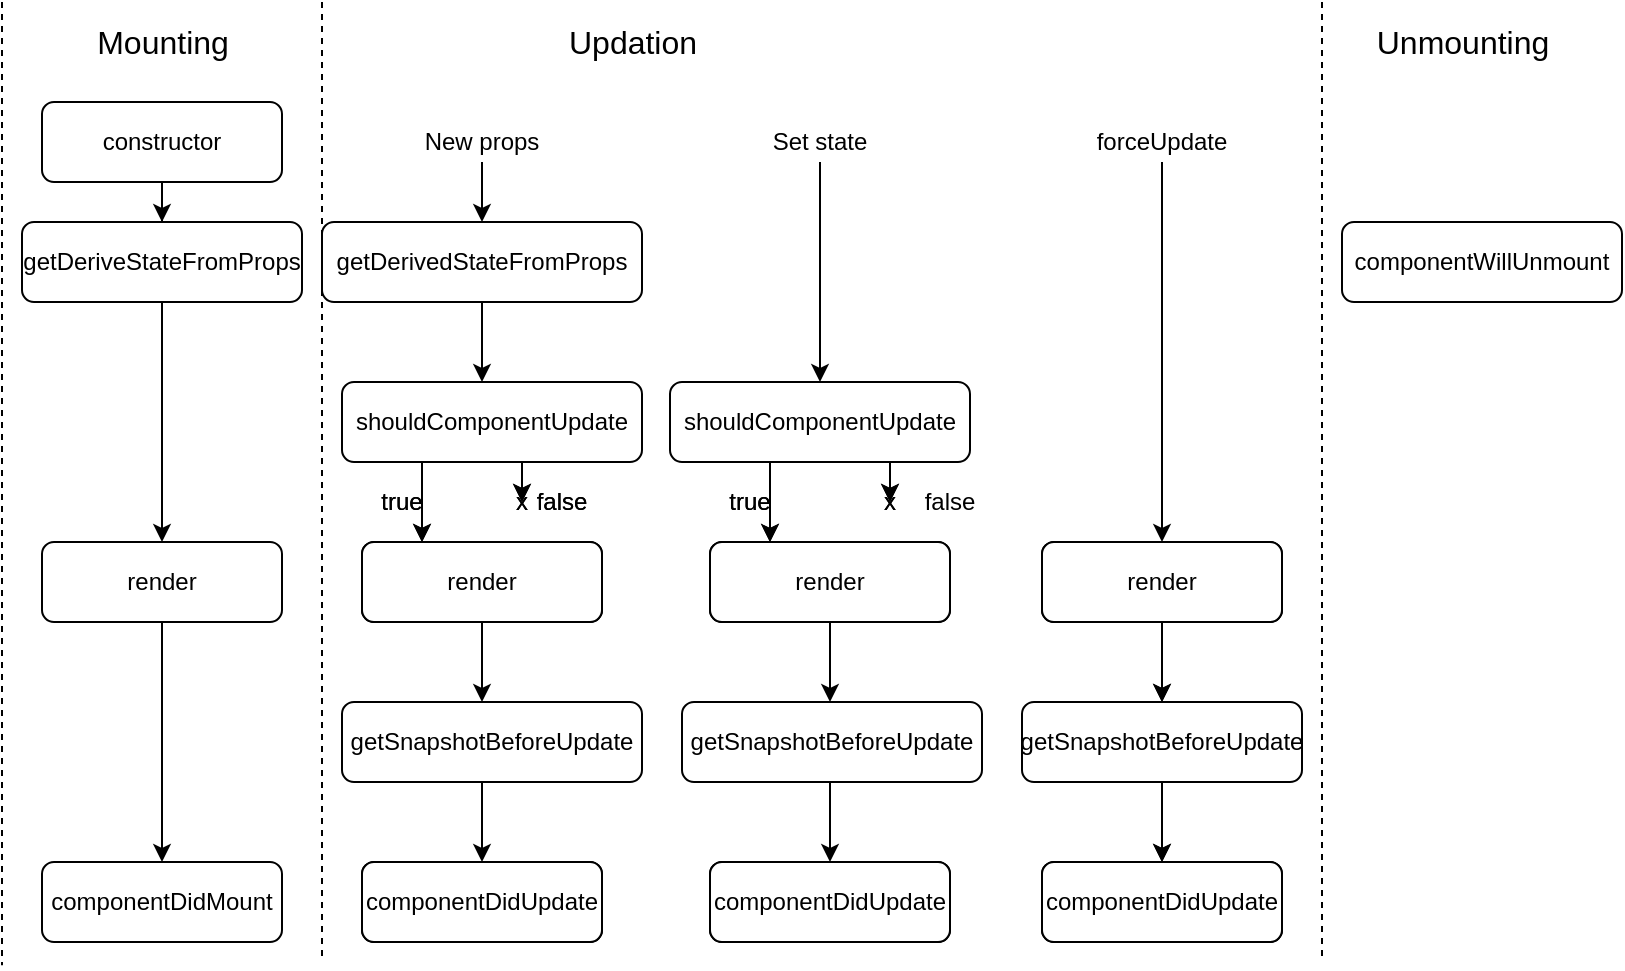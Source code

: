 <mxfile version="13.6.5">
    <diagram id="yk_YmdTGWl3rqeXs0POt" name="第 1 页">
        <mxGraphModel dx="936" dy="500" grid="1" gridSize="10" guides="1" tooltips="1" connect="1" arrows="1" fold="1" page="1" pageScale="1" pageWidth="827" pageHeight="1169" math="0" shadow="0">
            <root>
                <mxCell id="0"/>
                <mxCell id="1" parent="0"/>
                <mxCell id="132" value="" style="edgeStyle=orthogonalEdgeStyle;rounded=0;orthogonalLoop=1;jettySize=auto;html=1;" parent="1" source="133" target="139" edge="1">
                    <mxGeometry relative="1" as="geometry"/>
                </mxCell>
                <mxCell id="133" value="&lt;font style=&quot;font-size: 12px&quot;&gt;componentWillReceiveProps&lt;/font&gt;" style="rounded=1;whiteSpace=wrap;html=1;" parent="1" vertex="1">
                    <mxGeometry x="190" y="120" width="120" height="40" as="geometry"/>
                </mxCell>
                <mxCell id="134" value="" style="edgeStyle=orthogonalEdgeStyle;rounded=0;orthogonalLoop=1;jettySize=auto;html=1;" parent="1" source="136" target="149" edge="1">
                    <mxGeometry relative="1" as="geometry">
                        <Array as="points">
                            <mxPoint x="394" y="260"/>
                            <mxPoint x="394" y="260"/>
                        </Array>
                    </mxGeometry>
                </mxCell>
                <mxCell id="135" value="" style="edgeStyle=orthogonalEdgeStyle;rounded=0;orthogonalLoop=1;jettySize=auto;html=1;" parent="1" source="136" edge="1">
                    <mxGeometry relative="1" as="geometry">
                        <mxPoint x="454" y="260" as="targetPoint"/>
                        <Array as="points">
                            <mxPoint x="454" y="260"/>
                            <mxPoint x="454" y="260"/>
                        </Array>
                    </mxGeometry>
                </mxCell>
                <mxCell id="136" value="shouldComponentUpdate" style="rounded=1;whiteSpace=wrap;html=1;" parent="1" vertex="1">
                    <mxGeometry x="364" y="200" width="120" height="40" as="geometry"/>
                </mxCell>
                <mxCell id="137" value="" style="edgeStyle=orthogonalEdgeStyle;rounded=0;orthogonalLoop=1;jettySize=auto;html=1;" parent="1" source="139" target="141" edge="1">
                    <mxGeometry relative="1" as="geometry">
                        <Array as="points">
                            <mxPoint x="220" y="260"/>
                            <mxPoint x="220" y="260"/>
                        </Array>
                    </mxGeometry>
                </mxCell>
                <mxCell id="138" value="" style="edgeStyle=orthogonalEdgeStyle;rounded=0;orthogonalLoop=1;jettySize=auto;html=1;" parent="1" source="139" edge="1">
                    <mxGeometry relative="1" as="geometry">
                        <mxPoint x="270" y="260" as="targetPoint"/>
                        <Array as="points">
                            <mxPoint x="270" y="250"/>
                            <mxPoint x="270" y="250"/>
                        </Array>
                    </mxGeometry>
                </mxCell>
                <mxCell id="139" value="shouldComponentUpdate" style="whiteSpace=wrap;html=1;rounded=1;" parent="1" vertex="1">
                    <mxGeometry x="190" y="200" width="120" height="40" as="geometry"/>
                </mxCell>
                <mxCell id="140" value="" style="edgeStyle=orthogonalEdgeStyle;rounded=0;orthogonalLoop=1;jettySize=auto;html=1;" parent="1" source="141" target="143" edge="1">
                    <mxGeometry relative="1" as="geometry"/>
                </mxCell>
                <mxCell id="141" value="componentWillUpdate" style="whiteSpace=wrap;html=1;rounded=1;" parent="1" vertex="1">
                    <mxGeometry x="190" y="280" width="120" height="40" as="geometry"/>
                </mxCell>
                <mxCell id="142" value="" style="edgeStyle=orthogonalEdgeStyle;rounded=0;orthogonalLoop=1;jettySize=auto;html=1;" parent="1" source="143" target="144" edge="1">
                    <mxGeometry relative="1" as="geometry"/>
                </mxCell>
                <mxCell id="143" value="render" style="whiteSpace=wrap;html=1;rounded=1;" parent="1" vertex="1">
                    <mxGeometry x="190" y="360" width="120" height="40" as="geometry"/>
                </mxCell>
                <mxCell id="144" value="componentDidUpdate" style="whiteSpace=wrap;html=1;rounded=1;" parent="1" vertex="1">
                    <mxGeometry x="190" y="440" width="120" height="40" as="geometry"/>
                </mxCell>
                <mxCell id="145" value="x" style="text;html=1;strokeColor=none;fillColor=none;align=center;verticalAlign=middle;whiteSpace=wrap;rounded=0;" parent="1" vertex="1">
                    <mxGeometry x="250" y="250" width="40" height="20" as="geometry"/>
                </mxCell>
                <mxCell id="146" value="true" style="text;html=1;strokeColor=none;fillColor=none;align=center;verticalAlign=middle;whiteSpace=wrap;rounded=0;" parent="1" vertex="1">
                    <mxGeometry x="190" y="250" width="40" height="20" as="geometry"/>
                </mxCell>
                <mxCell id="147" value="false" style="text;html=1;strokeColor=none;fillColor=none;align=center;verticalAlign=middle;whiteSpace=wrap;rounded=0;" parent="1" vertex="1">
                    <mxGeometry x="270" y="250" width="40" height="20" as="geometry"/>
                </mxCell>
                <mxCell id="148" value="" style="edgeStyle=orthogonalEdgeStyle;rounded=0;orthogonalLoop=1;jettySize=auto;html=1;" parent="1" source="149" target="151" edge="1">
                    <mxGeometry relative="1" as="geometry"/>
                </mxCell>
                <mxCell id="149" value="componentWillUpdate" style="whiteSpace=wrap;html=1;rounded=1;" parent="1" vertex="1">
                    <mxGeometry x="364" y="280" width="120" height="40" as="geometry"/>
                </mxCell>
                <mxCell id="150" value="" style="edgeStyle=orthogonalEdgeStyle;rounded=0;orthogonalLoop=1;jettySize=auto;html=1;" parent="1" source="151" target="152" edge="1">
                    <mxGeometry relative="1" as="geometry"/>
                </mxCell>
                <mxCell id="151" value="render" style="whiteSpace=wrap;html=1;rounded=1;" parent="1" vertex="1">
                    <mxGeometry x="364" y="360" width="120" height="40" as="geometry"/>
                </mxCell>
                <mxCell id="152" value="componentDidUpdate" style="whiteSpace=wrap;html=1;rounded=1;" parent="1" vertex="1">
                    <mxGeometry x="364" y="440" width="120" height="40" as="geometry"/>
                </mxCell>
                <mxCell id="153" value="true" style="text;html=1;strokeColor=none;fillColor=none;align=center;verticalAlign=middle;whiteSpace=wrap;rounded=0;" parent="1" vertex="1">
                    <mxGeometry x="364" y="250" width="40" height="20" as="geometry"/>
                </mxCell>
                <mxCell id="154" value="x" style="text;html=1;strokeColor=none;fillColor=none;align=center;verticalAlign=middle;whiteSpace=wrap;rounded=0;" parent="1" vertex="1">
                    <mxGeometry x="434" y="250" width="40" height="20" as="geometry"/>
                </mxCell>
                <mxCell id="155" style="edgeStyle=orthogonalEdgeStyle;rounded=0;orthogonalLoop=1;jettySize=auto;html=1;exitX=0.5;exitY=1;exitDx=0;exitDy=0;entryX=0.5;entryY=0;entryDx=0;entryDy=0;" parent="1" source="156" target="166" edge="1">
                    <mxGeometry relative="1" as="geometry"/>
                </mxCell>
                <mxCell id="156" value="New props" style="text;html=1;strokeColor=none;fillColor=none;align=center;verticalAlign=middle;whiteSpace=wrap;rounded=0;" parent="1" vertex="1">
                    <mxGeometry x="215" y="70" width="70" height="20" as="geometry"/>
                </mxCell>
                <mxCell id="157" style="edgeStyle=orthogonalEdgeStyle;rounded=0;orthogonalLoop=1;jettySize=auto;html=1;exitX=0.5;exitY=1;exitDx=0;exitDy=0;entryX=0.5;entryY=0;entryDx=0;entryDy=0;" parent="1" source="158" target="169" edge="1">
                    <mxGeometry relative="1" as="geometry"/>
                </mxCell>
                <mxCell id="158" value="Set state" style="text;html=1;strokeColor=none;fillColor=none;align=center;verticalAlign=middle;whiteSpace=wrap;rounded=0;" parent="1" vertex="1">
                    <mxGeometry x="389" y="70" width="60" height="20" as="geometry"/>
                </mxCell>
                <mxCell id="159" value="&lt;font style=&quot;font-size: 16px&quot;&gt;Mounting&lt;/font&gt;" style="text;html=1;align=center;verticalAlign=middle;resizable=0;points=[];autosize=1;" parent="1" vertex="1">
                    <mxGeometry x="50" y="20" width="80" height="20" as="geometry"/>
                </mxCell>
                <mxCell id="160" value="" style="edgeStyle=orthogonalEdgeStyle;rounded=0;orthogonalLoop=1;jettySize=auto;html=1;" parent="1" source="161" target="163" edge="1">
                    <mxGeometry relative="1" as="geometry"/>
                </mxCell>
                <mxCell id="161" value="constructor" style="rounded=1;whiteSpace=wrap;html=1;" parent="1" vertex="1">
                    <mxGeometry x="30" y="60" width="120" height="40" as="geometry"/>
                </mxCell>
                <mxCell id="162" value="" style="edgeStyle=orthogonalEdgeStyle;rounded=0;orthogonalLoop=1;jettySize=auto;html=1;" parent="1" source="190" target="164" edge="1">
                    <mxGeometry relative="1" as="geometry"/>
                </mxCell>
                <mxCell id="163" value="getDeriveStateFromProps" style="whiteSpace=wrap;html=1;rounded=1;" parent="1" vertex="1">
                    <mxGeometry x="20" y="120" width="140" height="40" as="geometry"/>
                </mxCell>
                <mxCell id="164" value="componentDidMount" style="whiteSpace=wrap;html=1;rounded=1;" parent="1" vertex="1">
                    <mxGeometry x="30" y="440" width="120" height="40" as="geometry"/>
                </mxCell>
                <mxCell id="165" value="&lt;font style=&quot;font-size: 16px&quot;&gt;Updation&lt;/font&gt;" style="text;html=1;align=center;verticalAlign=middle;resizable=0;points=[];autosize=1;" parent="1" vertex="1">
                    <mxGeometry x="285" y="20" width="80" height="20" as="geometry"/>
                </mxCell>
                <mxCell id="166" value="getDerivedStateFromProps" style="rounded=1;whiteSpace=wrap;html=1;" parent="1" vertex="1">
                    <mxGeometry x="170" y="120" width="160" height="40" as="geometry"/>
                </mxCell>
                <mxCell id="167" value="" style="edgeStyle=orthogonalEdgeStyle;rounded=0;orthogonalLoop=1;jettySize=auto;html=1;" parent="1" source="169" target="179" edge="1">
                    <mxGeometry relative="1" as="geometry">
                        <Array as="points">
                            <mxPoint x="394" y="260"/>
                            <mxPoint x="394" y="260"/>
                        </Array>
                    </mxGeometry>
                </mxCell>
                <mxCell id="168" value="" style="edgeStyle=orthogonalEdgeStyle;rounded=0;orthogonalLoop=1;jettySize=auto;html=1;" parent="1" source="169" edge="1">
                    <mxGeometry relative="1" as="geometry">
                        <mxPoint x="454" y="260" as="targetPoint"/>
                        <Array as="points">
                            <mxPoint x="454" y="260"/>
                            <mxPoint x="454" y="260"/>
                        </Array>
                    </mxGeometry>
                </mxCell>
                <mxCell id="169" value="shouldComponentUpdate" style="rounded=1;whiteSpace=wrap;html=1;" parent="1" vertex="1">
                    <mxGeometry x="344" y="200" width="150" height="40" as="geometry"/>
                </mxCell>
                <mxCell id="170" value="" style="edgeStyle=orthogonalEdgeStyle;rounded=0;orthogonalLoop=1;jettySize=auto;html=1;" parent="1" source="172" target="173" edge="1">
                    <mxGeometry relative="1" as="geometry">
                        <Array as="points">
                            <mxPoint x="220" y="260"/>
                            <mxPoint x="220" y="260"/>
                        </Array>
                    </mxGeometry>
                </mxCell>
                <mxCell id="171" value="" style="edgeStyle=orthogonalEdgeStyle;rounded=0;orthogonalLoop=1;jettySize=auto;html=1;" parent="1" source="172" edge="1">
                    <mxGeometry relative="1" as="geometry">
                        <mxPoint x="270" y="260" as="targetPoint"/>
                        <Array as="points">
                            <mxPoint x="270" y="250"/>
                            <mxPoint x="270" y="250"/>
                        </Array>
                    </mxGeometry>
                </mxCell>
                <mxCell id="172" value="shouldComponentUpdate" style="whiteSpace=wrap;html=1;rounded=1;" parent="1" vertex="1">
                    <mxGeometry x="180" y="200" width="150" height="40" as="geometry"/>
                </mxCell>
                <mxCell id="173" value="render" style="whiteSpace=wrap;html=1;rounded=1;" parent="1" vertex="1">
                    <mxGeometry x="190" y="280" width="120" height="40" as="geometry"/>
                </mxCell>
                <mxCell id="174" value="getSnapshotBeforeUpdate" style="whiteSpace=wrap;html=1;rounded=1;" parent="1" vertex="1">
                    <mxGeometry x="180" y="360" width="150" height="40" as="geometry"/>
                </mxCell>
                <mxCell id="175" value="componentDidUpdate" style="whiteSpace=wrap;html=1;rounded=1;" parent="1" vertex="1">
                    <mxGeometry x="190" y="440" width="120" height="40" as="geometry"/>
                </mxCell>
                <mxCell id="176" value="x" style="text;html=1;strokeColor=none;fillColor=none;align=center;verticalAlign=middle;whiteSpace=wrap;rounded=0;" parent="1" vertex="1">
                    <mxGeometry x="250" y="250" width="40" height="20" as="geometry"/>
                </mxCell>
                <mxCell id="177" value="true" style="text;html=1;strokeColor=none;fillColor=none;align=center;verticalAlign=middle;whiteSpace=wrap;rounded=0;" parent="1" vertex="1">
                    <mxGeometry x="190" y="250" width="40" height="20" as="geometry"/>
                </mxCell>
                <mxCell id="178" value="false" style="text;html=1;strokeColor=none;fillColor=none;align=center;verticalAlign=middle;whiteSpace=wrap;rounded=0;" parent="1" vertex="1">
                    <mxGeometry x="270" y="250" width="40" height="20" as="geometry"/>
                </mxCell>
                <mxCell id="179" value="render" style="whiteSpace=wrap;html=1;rounded=1;" parent="1" vertex="1">
                    <mxGeometry x="364" y="280" width="120" height="40" as="geometry"/>
                </mxCell>
                <mxCell id="180" value="getSnapshotBeforeUpdate" style="whiteSpace=wrap;html=1;rounded=1;" parent="1" vertex="1">
                    <mxGeometry x="350" y="360" width="150" height="40" as="geometry"/>
                </mxCell>
                <mxCell id="181" value="componentDidUpdate" style="whiteSpace=wrap;html=1;rounded=1;" parent="1" vertex="1">
                    <mxGeometry x="364" y="440" width="120" height="40" as="geometry"/>
                </mxCell>
                <mxCell id="182" value="false" style="text;html=1;strokeColor=none;fillColor=none;align=center;verticalAlign=middle;whiteSpace=wrap;rounded=0;" parent="1" vertex="1">
                    <mxGeometry x="464" y="250" width="40" height="20" as="geometry"/>
                </mxCell>
                <mxCell id="183" value="true" style="text;html=1;strokeColor=none;fillColor=none;align=center;verticalAlign=middle;whiteSpace=wrap;rounded=0;" parent="1" vertex="1">
                    <mxGeometry x="364" y="250" width="40" height="20" as="geometry"/>
                </mxCell>
                <mxCell id="184" value="x" style="text;html=1;strokeColor=none;fillColor=none;align=center;verticalAlign=middle;whiteSpace=wrap;rounded=0;" parent="1" vertex="1">
                    <mxGeometry x="434" y="250" width="40" height="20" as="geometry"/>
                </mxCell>
                <mxCell id="185" value="&lt;font style=&quot;font-size: 16px&quot;&gt;Unmounting&lt;/font&gt;" style="text;html=1;align=center;verticalAlign=middle;resizable=0;points=[];autosize=1;" parent="1" vertex="1">
                    <mxGeometry x="690" y="20" width="100" height="20" as="geometry"/>
                </mxCell>
                <mxCell id="186" value="componentWillUnmount" style="rounded=1;whiteSpace=wrap;html=1;" parent="1" vertex="1">
                    <mxGeometry x="680" y="120" width="140" height="40" as="geometry"/>
                </mxCell>
                <mxCell id="187" value="" style="endArrow=none;dashed=1;html=1;" parent="1" edge="1">
                    <mxGeometry width="50" height="50" relative="1" as="geometry">
                        <mxPoint x="10" y="10" as="sourcePoint"/>
                        <mxPoint x="10" y="491.6" as="targetPoint"/>
                        <Array as="points">
                            <mxPoint x="10" y="250"/>
                        </Array>
                    </mxGeometry>
                </mxCell>
                <mxCell id="188" value="" style="endArrow=none;dashed=1;html=1;" parent="1" edge="1">
                    <mxGeometry width="50" height="50" relative="1" as="geometry">
                        <mxPoint x="170" y="10" as="sourcePoint"/>
                        <mxPoint x="170" y="490" as="targetPoint"/>
                        <Array as="points">
                            <mxPoint x="170" y="260"/>
                        </Array>
                    </mxGeometry>
                </mxCell>
                <mxCell id="189" value="" style="endArrow=none;dashed=1;html=1;" parent="1" edge="1">
                    <mxGeometry width="50" height="50" relative="1" as="geometry">
                        <mxPoint x="670" y="10" as="sourcePoint"/>
                        <mxPoint x="670" y="490" as="targetPoint"/>
                        <Array as="points">
                            <mxPoint x="670" y="270"/>
                        </Array>
                    </mxGeometry>
                </mxCell>
                <mxCell id="190" value="render" style="whiteSpace=wrap;html=1;rounded=1;" parent="1" vertex="1">
                    <mxGeometry x="30" y="280" width="120" height="40" as="geometry"/>
                </mxCell>
                <mxCell id="191" value="" style="edgeStyle=orthogonalEdgeStyle;rounded=0;orthogonalLoop=1;jettySize=auto;html=1;" parent="1" source="163" target="190" edge="1">
                    <mxGeometry relative="1" as="geometry">
                        <mxPoint x="210" y="170" as="sourcePoint"/>
                        <mxPoint x="210" y="280" as="targetPoint"/>
                    </mxGeometry>
                </mxCell>
                <mxCell id="192" value="" style="edgeStyle=orthogonalEdgeStyle;rounded=0;orthogonalLoop=1;jettySize=auto;html=1;" parent="1" source="193" target="195" edge="1">
                    <mxGeometry relative="1" as="geometry"/>
                </mxCell>
                <mxCell id="193" value="componentWillUpdate" style="whiteSpace=wrap;html=1;rounded=1;" parent="1" vertex="1">
                    <mxGeometry x="530" y="280" width="120" height="40" as="geometry"/>
                </mxCell>
                <mxCell id="194" value="" style="edgeStyle=orthogonalEdgeStyle;rounded=0;orthogonalLoop=1;jettySize=auto;html=1;" parent="1" source="195" target="196" edge="1">
                    <mxGeometry relative="1" as="geometry"/>
                </mxCell>
                <mxCell id="195" value="render" style="whiteSpace=wrap;html=1;rounded=1;" parent="1" vertex="1">
                    <mxGeometry x="530" y="360" width="120" height="40" as="geometry"/>
                </mxCell>
                <mxCell id="196" value="componentDidUpdate" style="whiteSpace=wrap;html=1;rounded=1;" parent="1" vertex="1">
                    <mxGeometry x="530" y="440" width="120" height="40" as="geometry"/>
                </mxCell>
                <mxCell id="197" value="" style="edgeStyle=orthogonalEdgeStyle;rounded=0;orthogonalLoop=1;jettySize=auto;html=1;" parent="1" source="198" target="200" edge="1">
                    <mxGeometry relative="1" as="geometry"/>
                </mxCell>
                <mxCell id="198" value="render" style="whiteSpace=wrap;html=1;rounded=1;" parent="1" vertex="1">
                    <mxGeometry x="530" y="280" width="120" height="40" as="geometry"/>
                </mxCell>
                <mxCell id="199" value="" style="edgeStyle=orthogonalEdgeStyle;rounded=0;orthogonalLoop=1;jettySize=auto;html=1;" parent="1" source="200" target="201" edge="1">
                    <mxGeometry relative="1" as="geometry"/>
                </mxCell>
                <mxCell id="200" value="getSnapshotBeforeUpdate" style="whiteSpace=wrap;html=1;rounded=1;" parent="1" vertex="1">
                    <mxGeometry x="520" y="360" width="140" height="40" as="geometry"/>
                </mxCell>
                <mxCell id="201" value="componentDidUpdate" style="whiteSpace=wrap;html=1;rounded=1;" parent="1" vertex="1">
                    <mxGeometry x="530" y="440" width="120" height="40" as="geometry"/>
                </mxCell>
                <mxCell id="202" style="edgeStyle=orthogonalEdgeStyle;rounded=0;orthogonalLoop=1;jettySize=auto;html=1;exitX=0.5;exitY=1;exitDx=0;exitDy=0;entryX=0.5;entryY=0;entryDx=0;entryDy=0;" parent="1" source="203" target="198" edge="1">
                    <mxGeometry relative="1" as="geometry"/>
                </mxCell>
                <mxCell id="203" value="forceUpdate" style="text;html=1;strokeColor=none;fillColor=none;align=center;verticalAlign=middle;whiteSpace=wrap;rounded=0;" parent="1" vertex="1">
                    <mxGeometry x="560" y="70" width="60" height="20" as="geometry"/>
                </mxCell>
            </root>
        </mxGraphModel>
    </diagram>
</mxfile>